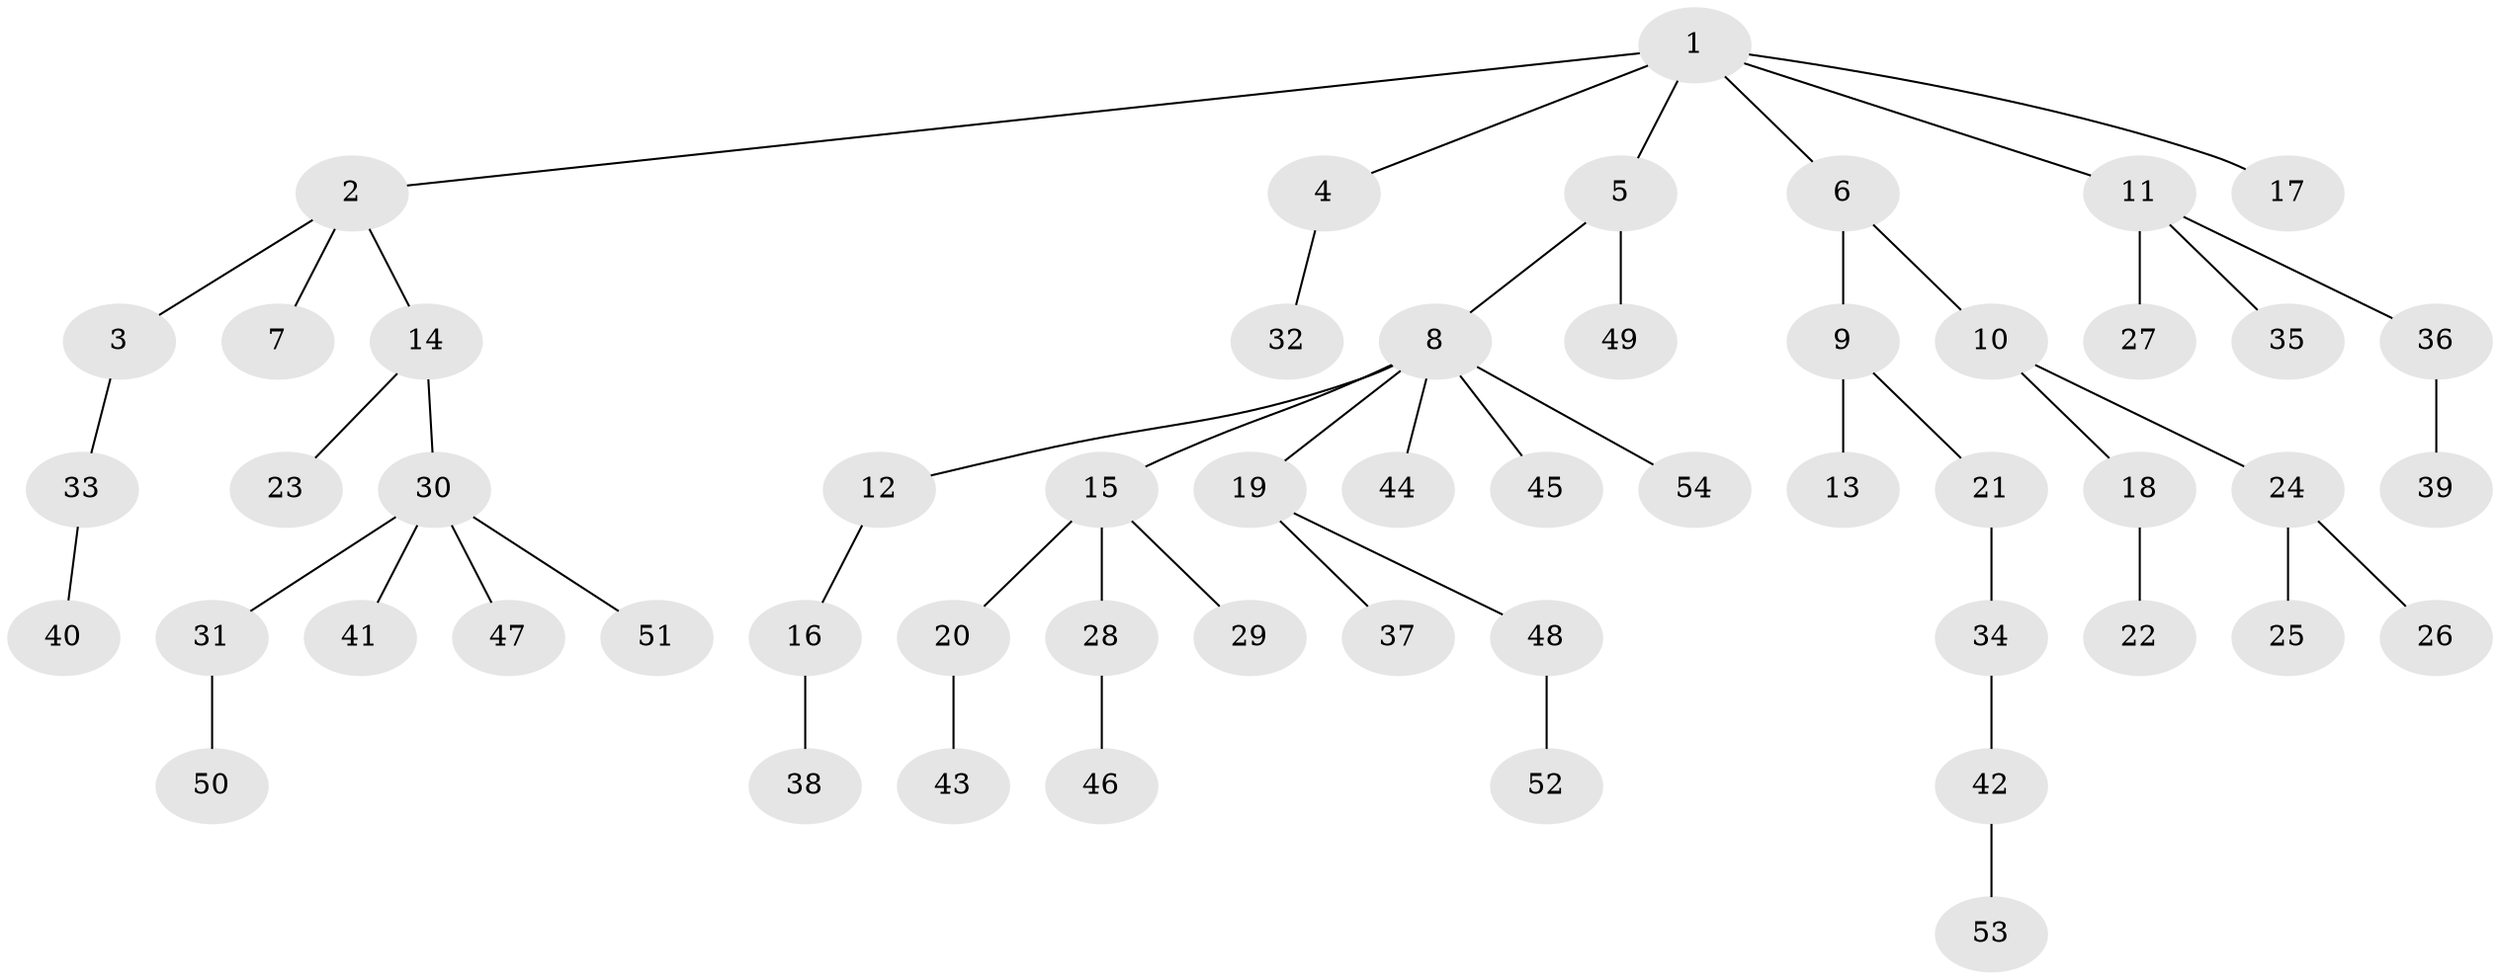 // Generated by graph-tools (version 1.1) at 2025/50/03/09/25 03:50:16]
// undirected, 54 vertices, 53 edges
graph export_dot {
graph [start="1"]
  node [color=gray90,style=filled];
  1;
  2;
  3;
  4;
  5;
  6;
  7;
  8;
  9;
  10;
  11;
  12;
  13;
  14;
  15;
  16;
  17;
  18;
  19;
  20;
  21;
  22;
  23;
  24;
  25;
  26;
  27;
  28;
  29;
  30;
  31;
  32;
  33;
  34;
  35;
  36;
  37;
  38;
  39;
  40;
  41;
  42;
  43;
  44;
  45;
  46;
  47;
  48;
  49;
  50;
  51;
  52;
  53;
  54;
  1 -- 2;
  1 -- 4;
  1 -- 5;
  1 -- 6;
  1 -- 11;
  1 -- 17;
  2 -- 3;
  2 -- 7;
  2 -- 14;
  3 -- 33;
  4 -- 32;
  5 -- 8;
  5 -- 49;
  6 -- 9;
  6 -- 10;
  8 -- 12;
  8 -- 15;
  8 -- 19;
  8 -- 44;
  8 -- 45;
  8 -- 54;
  9 -- 13;
  9 -- 21;
  10 -- 18;
  10 -- 24;
  11 -- 27;
  11 -- 35;
  11 -- 36;
  12 -- 16;
  14 -- 23;
  14 -- 30;
  15 -- 20;
  15 -- 28;
  15 -- 29;
  16 -- 38;
  18 -- 22;
  19 -- 37;
  19 -- 48;
  20 -- 43;
  21 -- 34;
  24 -- 25;
  24 -- 26;
  28 -- 46;
  30 -- 31;
  30 -- 41;
  30 -- 47;
  30 -- 51;
  31 -- 50;
  33 -- 40;
  34 -- 42;
  36 -- 39;
  42 -- 53;
  48 -- 52;
}
